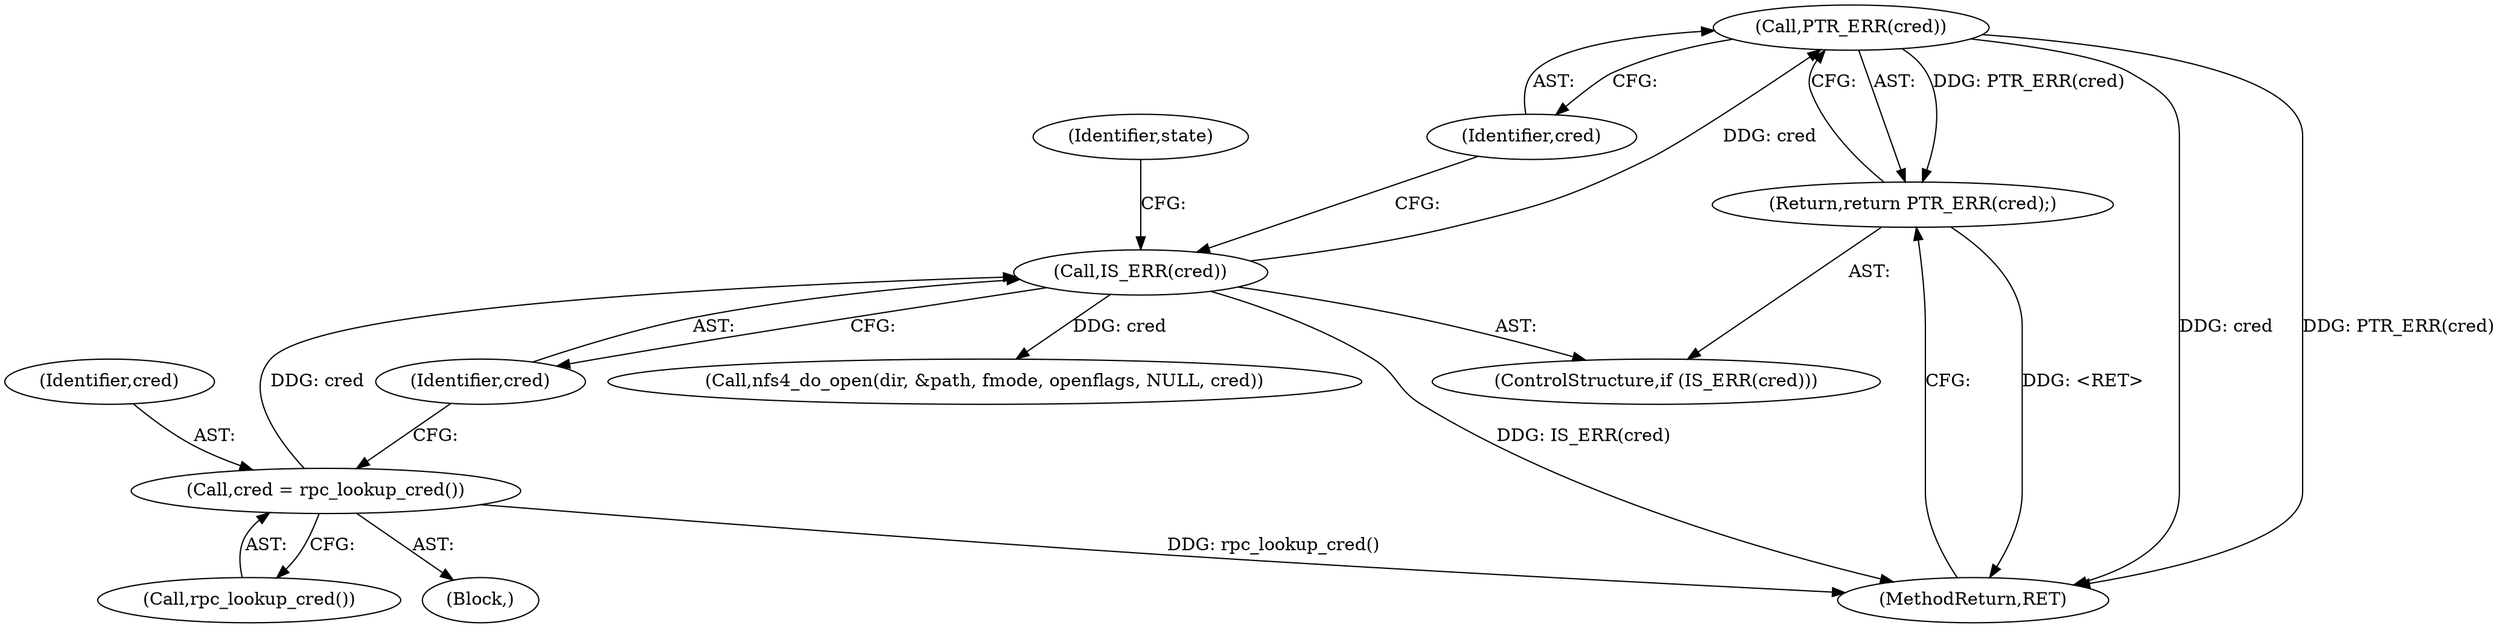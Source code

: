 digraph "0_linux_dc0b027dfadfcb8a5504f7d8052754bf8d501ab9_16@pointer" {
"1000124" [label="(Call,PTR_ERR(cred))"];
"1000121" [label="(Call,IS_ERR(cred))"];
"1000117" [label="(Call,cred = rpc_lookup_cred())"];
"1000123" [label="(Return,return PTR_ERR(cred);)"];
"1000122" [label="(Identifier,cred)"];
"1000119" [label="(Call,rpc_lookup_cred())"];
"1000127" [label="(Identifier,state)"];
"1000105" [label="(Block,)"];
"1000121" [label="(Call,IS_ERR(cred))"];
"1000128" [label="(Call,nfs4_do_open(dir, &path, fmode, openflags, NULL, cred))"];
"1000192" [label="(MethodReturn,RET)"];
"1000125" [label="(Identifier,cred)"];
"1000120" [label="(ControlStructure,if (IS_ERR(cred)))"];
"1000118" [label="(Identifier,cred)"];
"1000123" [label="(Return,return PTR_ERR(cred);)"];
"1000124" [label="(Call,PTR_ERR(cred))"];
"1000117" [label="(Call,cred = rpc_lookup_cred())"];
"1000124" -> "1000123"  [label="AST: "];
"1000124" -> "1000125"  [label="CFG: "];
"1000125" -> "1000124"  [label="AST: "];
"1000123" -> "1000124"  [label="CFG: "];
"1000124" -> "1000192"  [label="DDG: cred"];
"1000124" -> "1000192"  [label="DDG: PTR_ERR(cred)"];
"1000124" -> "1000123"  [label="DDG: PTR_ERR(cred)"];
"1000121" -> "1000124"  [label="DDG: cred"];
"1000121" -> "1000120"  [label="AST: "];
"1000121" -> "1000122"  [label="CFG: "];
"1000122" -> "1000121"  [label="AST: "];
"1000125" -> "1000121"  [label="CFG: "];
"1000127" -> "1000121"  [label="CFG: "];
"1000121" -> "1000192"  [label="DDG: IS_ERR(cred)"];
"1000117" -> "1000121"  [label="DDG: cred"];
"1000121" -> "1000128"  [label="DDG: cred"];
"1000117" -> "1000105"  [label="AST: "];
"1000117" -> "1000119"  [label="CFG: "];
"1000118" -> "1000117"  [label="AST: "];
"1000119" -> "1000117"  [label="AST: "];
"1000122" -> "1000117"  [label="CFG: "];
"1000117" -> "1000192"  [label="DDG: rpc_lookup_cred()"];
"1000123" -> "1000120"  [label="AST: "];
"1000192" -> "1000123"  [label="CFG: "];
"1000123" -> "1000192"  [label="DDG: <RET>"];
}
